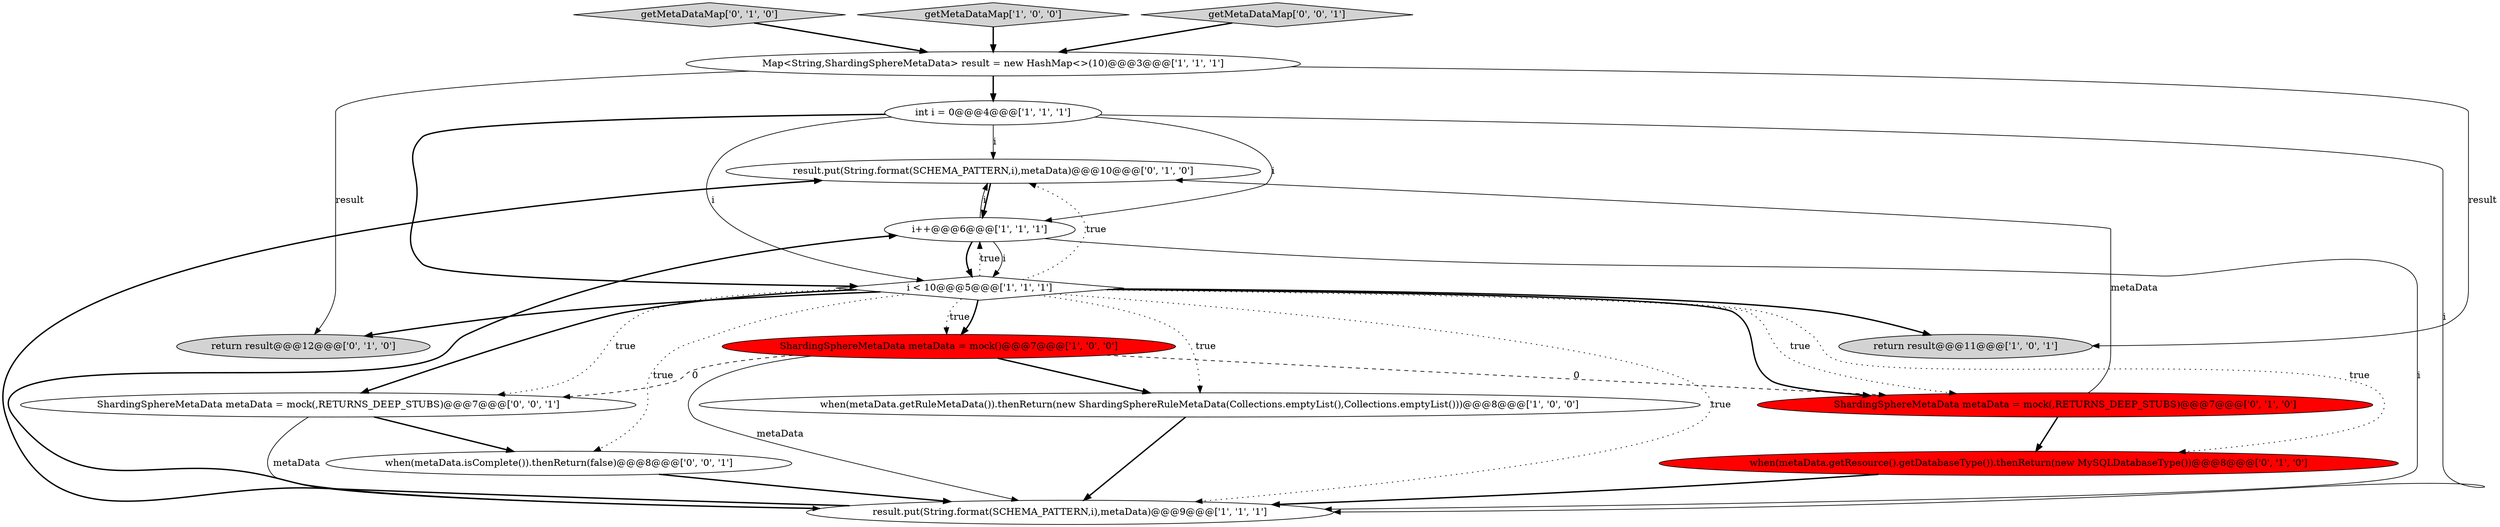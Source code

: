 digraph {
12 [style = filled, label = "getMetaDataMap['0', '1', '0']", fillcolor = lightgray, shape = diamond image = "AAA0AAABBB2BBB"];
13 [style = filled, label = "return result@@@12@@@['0', '1', '0']", fillcolor = lightgray, shape = ellipse image = "AAA0AAABBB2BBB"];
8 [style = filled, label = "ShardingSphereMetaData metaData = mock()@@@7@@@['1', '0', '0']", fillcolor = red, shape = ellipse image = "AAA1AAABBB1BBB"];
6 [style = filled, label = "return result@@@11@@@['1', '0', '1']", fillcolor = lightgray, shape = ellipse image = "AAA0AAABBB1BBB"];
9 [style = filled, label = "result.put(String.format(SCHEMA_PATTERN,i),metaData)@@@10@@@['0', '1', '0']", fillcolor = white, shape = ellipse image = "AAA0AAABBB2BBB"];
0 [style = filled, label = "when(metaData.getRuleMetaData()).thenReturn(new ShardingSphereRuleMetaData(Collections.emptyList(),Collections.emptyList()))@@@8@@@['1', '0', '0']", fillcolor = white, shape = ellipse image = "AAA0AAABBB1BBB"];
11 [style = filled, label = "when(metaData.getResource().getDatabaseType()).thenReturn(new MySQLDatabaseType())@@@8@@@['0', '1', '0']", fillcolor = red, shape = ellipse image = "AAA1AAABBB2BBB"];
5 [style = filled, label = "getMetaDataMap['1', '0', '0']", fillcolor = lightgray, shape = diamond image = "AAA0AAABBB1BBB"];
3 [style = filled, label = "int i = 0@@@4@@@['1', '1', '1']", fillcolor = white, shape = ellipse image = "AAA0AAABBB1BBB"];
2 [style = filled, label = "Map<String,ShardingSphereMetaData> result = new HashMap<>(10)@@@3@@@['1', '1', '1']", fillcolor = white, shape = ellipse image = "AAA0AAABBB1BBB"];
16 [style = filled, label = "ShardingSphereMetaData metaData = mock(,RETURNS_DEEP_STUBS)@@@7@@@['0', '0', '1']", fillcolor = white, shape = ellipse image = "AAA0AAABBB3BBB"];
15 [style = filled, label = "getMetaDataMap['0', '0', '1']", fillcolor = lightgray, shape = diamond image = "AAA0AAABBB3BBB"];
7 [style = filled, label = "result.put(String.format(SCHEMA_PATTERN,i),metaData)@@@9@@@['1', '1', '1']", fillcolor = white, shape = ellipse image = "AAA0AAABBB1BBB"];
14 [style = filled, label = "when(metaData.isComplete()).thenReturn(false)@@@8@@@['0', '0', '1']", fillcolor = white, shape = ellipse image = "AAA0AAABBB3BBB"];
10 [style = filled, label = "ShardingSphereMetaData metaData = mock(,RETURNS_DEEP_STUBS)@@@7@@@['0', '1', '0']", fillcolor = red, shape = ellipse image = "AAA1AAABBB2BBB"];
4 [style = filled, label = "i < 10@@@5@@@['1', '1', '1']", fillcolor = white, shape = diamond image = "AAA0AAABBB1BBB"];
1 [style = filled, label = "i++@@@6@@@['1', '1', '1']", fillcolor = white, shape = ellipse image = "AAA0AAABBB1BBB"];
4->10 [style = bold, label=""];
2->6 [style = solid, label="result"];
1->4 [style = bold, label=""];
15->2 [style = bold, label=""];
8->16 [style = dashed, label="0"];
7->1 [style = bold, label=""];
8->10 [style = dashed, label="0"];
4->1 [style = dotted, label="true"];
4->6 [style = bold, label=""];
10->9 [style = solid, label="metaData"];
4->10 [style = dotted, label="true"];
1->9 [style = solid, label="i"];
2->3 [style = bold, label=""];
4->0 [style = dotted, label="true"];
4->13 [style = bold, label=""];
3->7 [style = solid, label="i"];
2->13 [style = solid, label="result"];
4->8 [style = dotted, label="true"];
4->7 [style = dotted, label="true"];
4->11 [style = dotted, label="true"];
3->1 [style = solid, label="i"];
1->4 [style = solid, label="i"];
1->7 [style = solid, label="i"];
4->14 [style = dotted, label="true"];
3->4 [style = bold, label=""];
14->7 [style = bold, label=""];
0->7 [style = bold, label=""];
3->4 [style = solid, label="i"];
8->0 [style = bold, label=""];
7->9 [style = bold, label=""];
5->2 [style = bold, label=""];
12->2 [style = bold, label=""];
3->9 [style = solid, label="i"];
8->7 [style = solid, label="metaData"];
4->8 [style = bold, label=""];
16->14 [style = bold, label=""];
16->7 [style = solid, label="metaData"];
4->16 [style = dotted, label="true"];
4->9 [style = dotted, label="true"];
9->1 [style = bold, label=""];
11->7 [style = bold, label=""];
4->16 [style = bold, label=""];
10->11 [style = bold, label=""];
}
